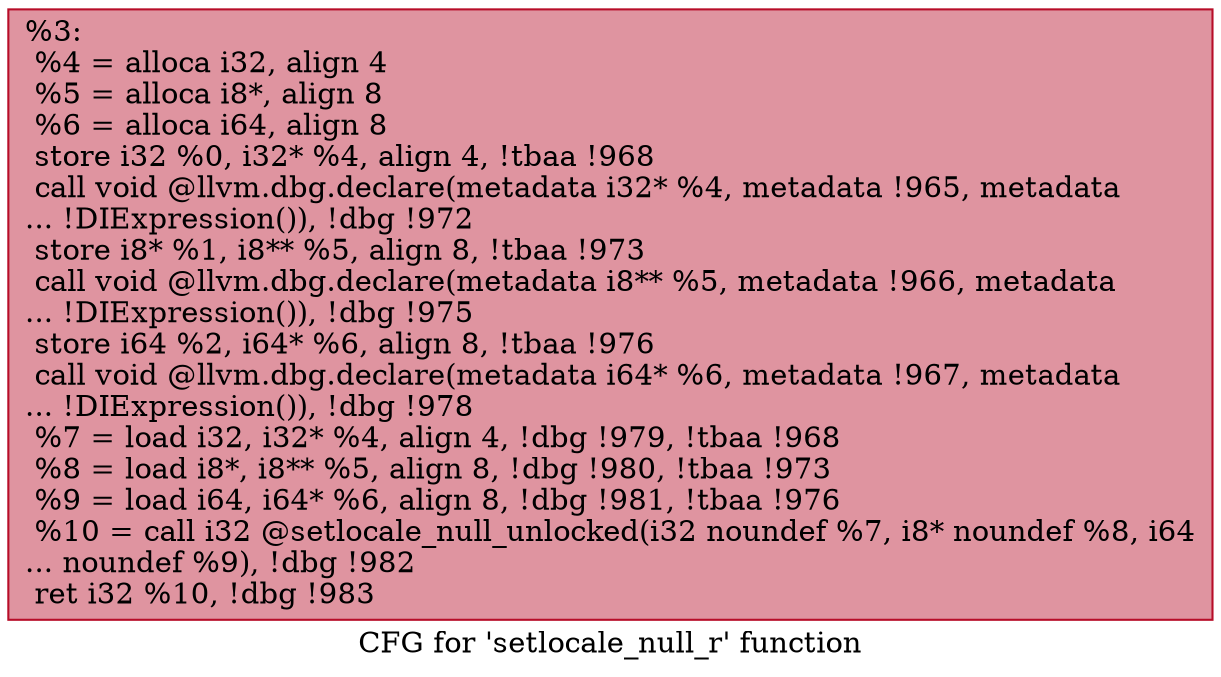 digraph "CFG for 'setlocale_null_r' function" {
	label="CFG for 'setlocale_null_r' function";

	Node0x2463560 [shape=record,color="#b70d28ff", style=filled, fillcolor="#b70d2870",label="{%3:\l  %4 = alloca i32, align 4\l  %5 = alloca i8*, align 8\l  %6 = alloca i64, align 8\l  store i32 %0, i32* %4, align 4, !tbaa !968\l  call void @llvm.dbg.declare(metadata i32* %4, metadata !965, metadata\l... !DIExpression()), !dbg !972\l  store i8* %1, i8** %5, align 8, !tbaa !973\l  call void @llvm.dbg.declare(metadata i8** %5, metadata !966, metadata\l... !DIExpression()), !dbg !975\l  store i64 %2, i64* %6, align 8, !tbaa !976\l  call void @llvm.dbg.declare(metadata i64* %6, metadata !967, metadata\l... !DIExpression()), !dbg !978\l  %7 = load i32, i32* %4, align 4, !dbg !979, !tbaa !968\l  %8 = load i8*, i8** %5, align 8, !dbg !980, !tbaa !973\l  %9 = load i64, i64* %6, align 8, !dbg !981, !tbaa !976\l  %10 = call i32 @setlocale_null_unlocked(i32 noundef %7, i8* noundef %8, i64\l... noundef %9), !dbg !982\l  ret i32 %10, !dbg !983\l}"];
}
